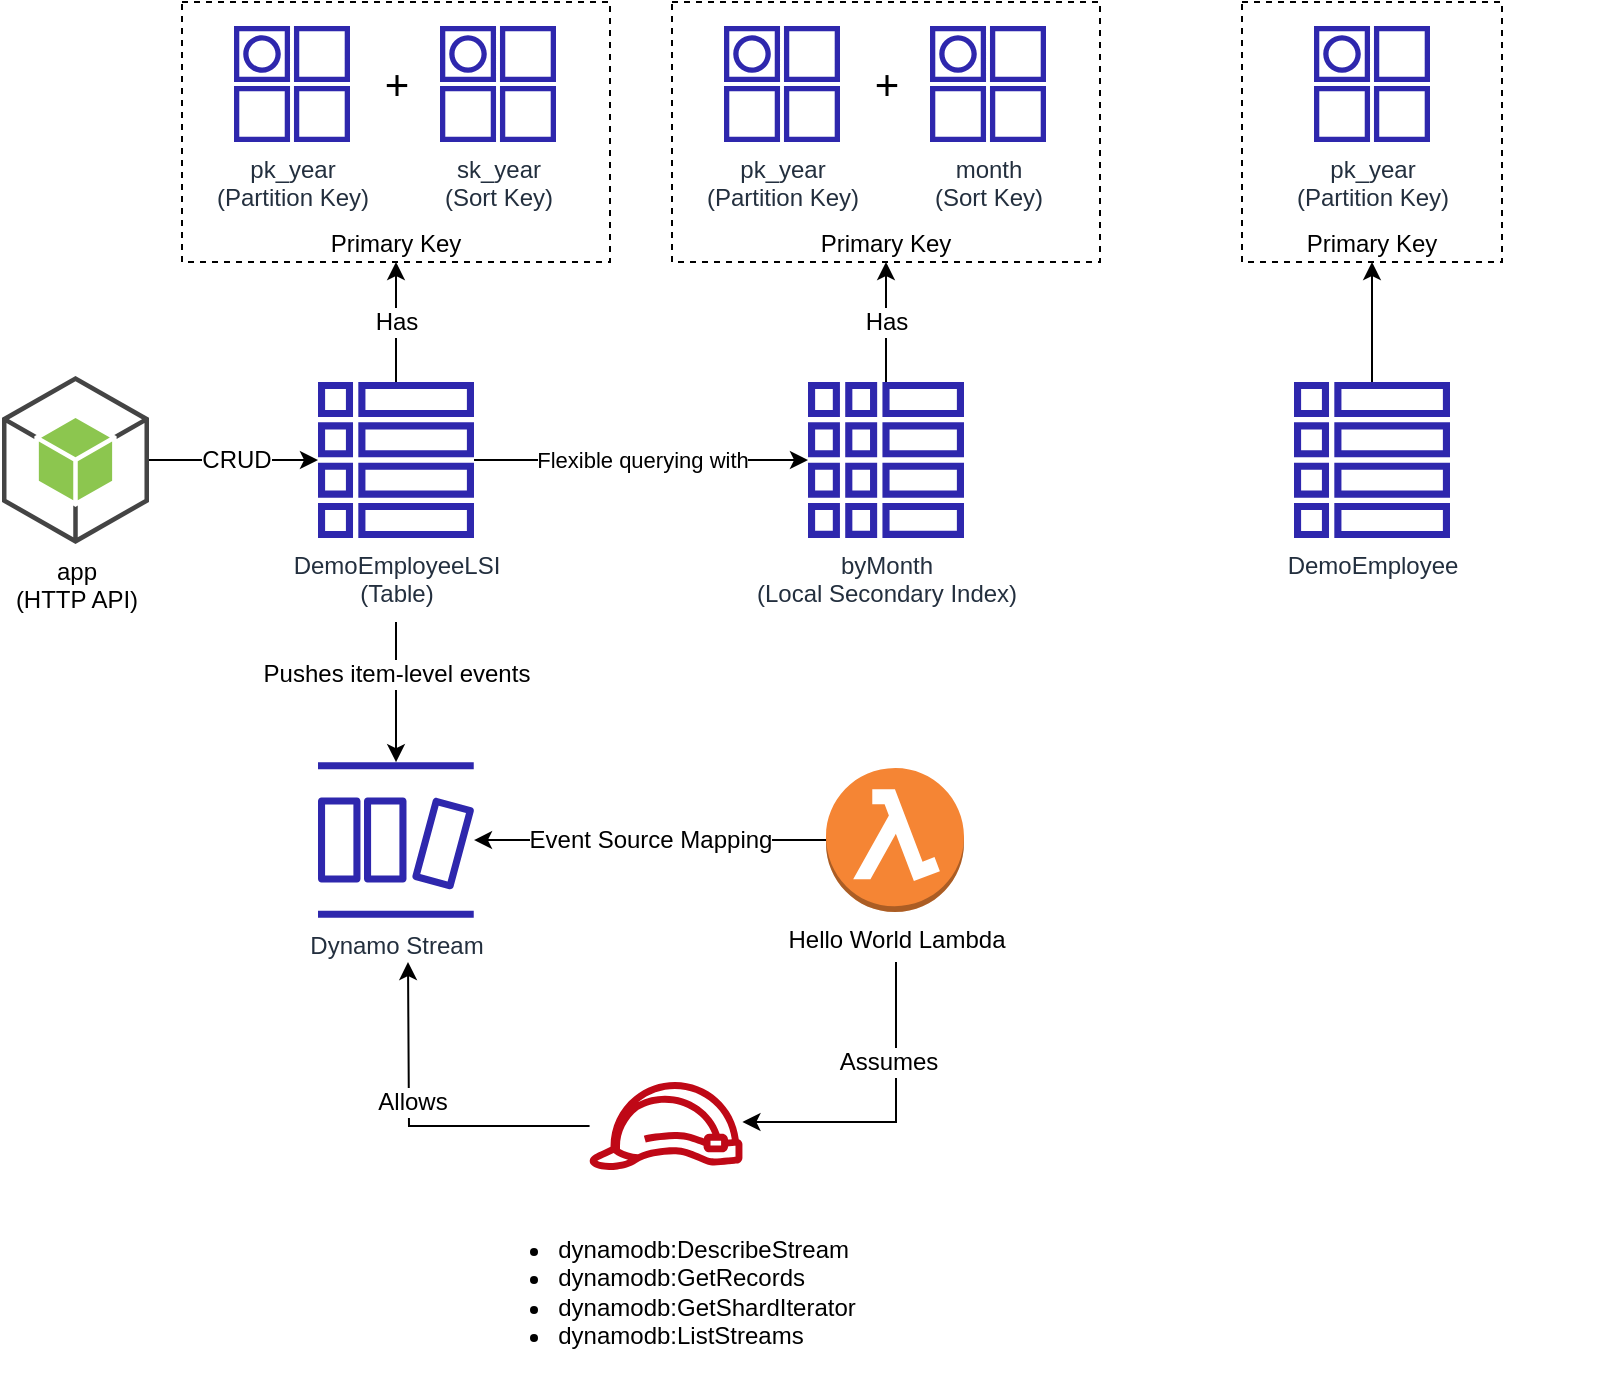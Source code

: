 <mxfile version="20.8.10" type="device"><diagram name="Page-1" id="b5Z2ocm-s007o6ThB_N-"><mxGraphModel dx="1364" dy="843" grid="1" gridSize="10" guides="1" tooltips="1" connect="1" arrows="1" fold="1" page="1" pageScale="1" pageWidth="850" pageHeight="1100" math="0" shadow="0"><root><mxCell id="0"/><mxCell id="1" parent="0"/><mxCell id="jkkbNKUGdUeYxsYwdrVV-40" style="edgeStyle=orthogonalEdgeStyle;rounded=0;orthogonalLoop=1;jettySize=auto;html=1;entryX=0.5;entryY=1;entryDx=0;entryDy=0;fontSize=12;" edge="1" parent="1" source="jkkbNKUGdUeYxsYwdrVV-6" target="jkkbNKUGdUeYxsYwdrVV-35"><mxGeometry relative="1" as="geometry"/></mxCell><mxCell id="jkkbNKUGdUeYxsYwdrVV-6" value="DemoEmployee" style="sketch=0;outlineConnect=0;fontColor=#232F3E;gradientColor=none;fillColor=#2E27AD;strokeColor=none;dashed=0;verticalLabelPosition=bottom;verticalAlign=top;align=center;html=1;fontSize=12;fontStyle=0;aspect=fixed;pointerEvents=1;shape=mxgraph.aws4.table;" vertex="1" parent="1"><mxGeometry x="676" y="230" width="78" height="78" as="geometry"/></mxCell><mxCell id="jkkbNKUGdUeYxsYwdrVV-23" value="Has" style="edgeStyle=orthogonalEdgeStyle;rounded=0;orthogonalLoop=1;jettySize=auto;html=1;entryX=0.5;entryY=1;entryDx=0;entryDy=0;fontSize=12;" edge="1" parent="1" source="jkkbNKUGdUeYxsYwdrVV-7" target="jkkbNKUGdUeYxsYwdrVV-19"><mxGeometry relative="1" as="geometry"/></mxCell><mxCell id="jkkbNKUGdUeYxsYwdrVV-7" value="byMonth&lt;br&gt;(Local Secondary Index)" style="sketch=0;outlineConnect=0;fontColor=#232F3E;gradientColor=none;fillColor=#2E27AD;strokeColor=none;dashed=0;verticalLabelPosition=bottom;verticalAlign=top;align=center;html=1;fontSize=12;fontStyle=0;aspect=fixed;pointerEvents=1;shape=mxgraph.aws4.global_secondary_index;" vertex="1" parent="1"><mxGeometry x="433" y="230" width="78" height="78" as="geometry"/></mxCell><mxCell id="jkkbNKUGdUeYxsYwdrVV-9" value="Flexible querying with" style="edgeStyle=orthogonalEdgeStyle;rounded=0;orthogonalLoop=1;jettySize=auto;html=1;" edge="1" parent="1" source="jkkbNKUGdUeYxsYwdrVV-8" target="jkkbNKUGdUeYxsYwdrVV-7"><mxGeometry relative="1" as="geometry"/></mxCell><mxCell id="jkkbNKUGdUeYxsYwdrVV-17" value="Has" style="edgeStyle=orthogonalEdgeStyle;rounded=0;orthogonalLoop=1;jettySize=auto;html=1;entryX=0.5;entryY=1;entryDx=0;entryDy=0;fontSize=12;" edge="1" parent="1" source="jkkbNKUGdUeYxsYwdrVV-8" target="jkkbNKUGdUeYxsYwdrVV-13"><mxGeometry relative="1" as="geometry"/></mxCell><mxCell id="jkkbNKUGdUeYxsYwdrVV-25" style="edgeStyle=orthogonalEdgeStyle;rounded=0;orthogonalLoop=1;jettySize=auto;html=1;fontSize=12;" edge="1" parent="1" target="jkkbNKUGdUeYxsYwdrVV-24"><mxGeometry relative="1" as="geometry"><mxPoint x="227" y="350" as="sourcePoint"/><Array as="points"><mxPoint x="227" y="380"/><mxPoint x="227" y="380"/></Array></mxGeometry></mxCell><mxCell id="jkkbNKUGdUeYxsYwdrVV-44" value="Pushes item-level events" style="edgeLabel;html=1;align=center;verticalAlign=middle;resizable=0;points=[];fontSize=12;" vertex="1" connectable="0" parent="jkkbNKUGdUeYxsYwdrVV-25"><mxGeometry x="-0.267" relative="1" as="geometry"><mxPoint as="offset"/></mxGeometry></mxCell><mxCell id="jkkbNKUGdUeYxsYwdrVV-8" value="DemoEmployeeLSI&lt;br&gt;(Table)" style="sketch=0;outlineConnect=0;fontColor=#232F3E;gradientColor=none;fillColor=#2E27AD;strokeColor=none;dashed=0;verticalLabelPosition=bottom;verticalAlign=top;align=center;html=1;fontSize=12;fontStyle=0;aspect=fixed;pointerEvents=1;shape=mxgraph.aws4.table;" vertex="1" parent="1"><mxGeometry x="188" y="230" width="78" height="78" as="geometry"/></mxCell><mxCell id="jkkbNKUGdUeYxsYwdrVV-15" value="" style="group" vertex="1" connectable="0" parent="1"><mxGeometry x="120" y="40" width="214" height="130" as="geometry"/></mxCell><mxCell id="jkkbNKUGdUeYxsYwdrVV-13" value="Primary Key" style="rounded=0;whiteSpace=wrap;html=1;fontSize=12;fillColor=none;dashed=1;verticalAlign=bottom;" vertex="1" parent="jkkbNKUGdUeYxsYwdrVV-15"><mxGeometry width="214" height="130" as="geometry"/></mxCell><mxCell id="jkkbNKUGdUeYxsYwdrVV-10" value="pk_year&lt;br&gt;(Partition Key)" style="sketch=0;outlineConnect=0;fontColor=#232F3E;gradientColor=none;fillColor=#2E27AD;strokeColor=none;dashed=0;verticalLabelPosition=bottom;verticalAlign=top;align=center;html=1;fontSize=12;fontStyle=0;aspect=fixed;pointerEvents=1;shape=mxgraph.aws4.attribute;" vertex="1" parent="jkkbNKUGdUeYxsYwdrVV-15"><mxGeometry x="26" y="12" width="58" height="58" as="geometry"/></mxCell><mxCell id="jkkbNKUGdUeYxsYwdrVV-11" value="sk_year&lt;br&gt;(Sort Key)" style="sketch=0;outlineConnect=0;fontColor=#232F3E;gradientColor=none;fillColor=#2E27AD;strokeColor=none;dashed=0;verticalLabelPosition=bottom;verticalAlign=top;align=center;html=1;fontSize=12;fontStyle=0;aspect=fixed;pointerEvents=1;shape=mxgraph.aws4.attribute;" vertex="1" parent="jkkbNKUGdUeYxsYwdrVV-15"><mxGeometry x="129" y="12" width="58" height="58" as="geometry"/></mxCell><mxCell id="jkkbNKUGdUeYxsYwdrVV-12" value="+" style="text;html=1;align=center;verticalAlign=middle;resizable=0;points=[];autosize=1;strokeColor=none;fillColor=none;fontSize=21;" vertex="1" parent="jkkbNKUGdUeYxsYwdrVV-15"><mxGeometry x="87" y="21" width="40" height="40" as="geometry"/></mxCell><mxCell id="jkkbNKUGdUeYxsYwdrVV-18" value="" style="group" vertex="1" connectable="0" parent="1"><mxGeometry x="365" y="40" width="214" height="130" as="geometry"/></mxCell><mxCell id="jkkbNKUGdUeYxsYwdrVV-19" value="Primary Key" style="rounded=0;whiteSpace=wrap;html=1;fontSize=12;fillColor=none;dashed=1;verticalAlign=bottom;" vertex="1" parent="jkkbNKUGdUeYxsYwdrVV-18"><mxGeometry width="214" height="130" as="geometry"/></mxCell><mxCell id="jkkbNKUGdUeYxsYwdrVV-20" value="pk_year&lt;br&gt;(Partition Key)" style="sketch=0;outlineConnect=0;fontColor=#232F3E;gradientColor=none;fillColor=#2E27AD;strokeColor=none;dashed=0;verticalLabelPosition=bottom;verticalAlign=top;align=center;html=1;fontSize=12;fontStyle=0;aspect=fixed;pointerEvents=1;shape=mxgraph.aws4.attribute;" vertex="1" parent="jkkbNKUGdUeYxsYwdrVV-18"><mxGeometry x="26" y="12" width="58" height="58" as="geometry"/></mxCell><mxCell id="jkkbNKUGdUeYxsYwdrVV-21" value="month&lt;br&gt;(Sort Key)" style="sketch=0;outlineConnect=0;fontColor=#232F3E;gradientColor=none;fillColor=#2E27AD;strokeColor=none;dashed=0;verticalLabelPosition=bottom;verticalAlign=top;align=center;html=1;fontSize=12;fontStyle=0;aspect=fixed;pointerEvents=1;shape=mxgraph.aws4.attribute;" vertex="1" parent="jkkbNKUGdUeYxsYwdrVV-18"><mxGeometry x="129" y="12" width="58" height="58" as="geometry"/></mxCell><mxCell id="jkkbNKUGdUeYxsYwdrVV-22" value="+" style="text;html=1;align=center;verticalAlign=middle;resizable=0;points=[];autosize=1;strokeColor=none;fillColor=none;fontSize=21;" vertex="1" parent="jkkbNKUGdUeYxsYwdrVV-18"><mxGeometry x="87" y="21" width="40" height="40" as="geometry"/></mxCell><mxCell id="jkkbNKUGdUeYxsYwdrVV-24" value="Dynamo Stream" style="sketch=0;outlineConnect=0;fontColor=#232F3E;gradientColor=none;fillColor=#2E27AD;strokeColor=none;dashed=0;verticalLabelPosition=bottom;verticalAlign=top;align=center;html=1;fontSize=12;fontStyle=0;aspect=fixed;pointerEvents=1;shape=mxgraph.aws4.dynamodb_stream;" vertex="1" parent="1"><mxGeometry x="188" y="420" width="78" height="78" as="geometry"/></mxCell><mxCell id="jkkbNKUGdUeYxsYwdrVV-27" value="Event Source Mapping" style="edgeStyle=orthogonalEdgeStyle;rounded=0;orthogonalLoop=1;jettySize=auto;html=1;fontSize=12;" edge="1" parent="1" source="jkkbNKUGdUeYxsYwdrVV-26" target="jkkbNKUGdUeYxsYwdrVV-24"><mxGeometry relative="1" as="geometry"/></mxCell><mxCell id="jkkbNKUGdUeYxsYwdrVV-29" style="edgeStyle=orthogonalEdgeStyle;rounded=0;orthogonalLoop=1;jettySize=auto;html=1;fontSize=12;" edge="1" parent="1" target="jkkbNKUGdUeYxsYwdrVV-28"><mxGeometry relative="1" as="geometry"><mxPoint x="477" y="520" as="sourcePoint"/><Array as="points"><mxPoint x="477" y="600"/></Array></mxGeometry></mxCell><mxCell id="jkkbNKUGdUeYxsYwdrVV-32" value="Assumes" style="edgeLabel;html=1;align=center;verticalAlign=middle;resizable=0;points=[];fontSize=12;" vertex="1" connectable="0" parent="jkkbNKUGdUeYxsYwdrVV-29"><mxGeometry x="-0.362" y="-4" relative="1" as="geometry"><mxPoint as="offset"/></mxGeometry></mxCell><mxCell id="jkkbNKUGdUeYxsYwdrVV-26" value="Hello World Lambda" style="outlineConnect=0;dashed=0;verticalLabelPosition=bottom;verticalAlign=top;align=center;html=1;shape=mxgraph.aws3.lambda_function;fillColor=#F58534;gradientColor=none;fontSize=12;" vertex="1" parent="1"><mxGeometry x="442" y="423" width="69" height="72" as="geometry"/></mxCell><mxCell id="jkkbNKUGdUeYxsYwdrVV-30" style="edgeStyle=orthogonalEdgeStyle;rounded=0;orthogonalLoop=1;jettySize=auto;html=1;fontSize=12;" edge="1" parent="1" source="jkkbNKUGdUeYxsYwdrVV-28"><mxGeometry relative="1" as="geometry"><mxPoint x="233" y="520" as="targetPoint"/></mxGeometry></mxCell><mxCell id="jkkbNKUGdUeYxsYwdrVV-33" value="Allows" style="edgeLabel;html=1;align=center;verticalAlign=middle;resizable=0;points=[];fontSize=12;" vertex="1" connectable="0" parent="jkkbNKUGdUeYxsYwdrVV-30"><mxGeometry x="0.19" y="-1" relative="1" as="geometry"><mxPoint as="offset"/></mxGeometry></mxCell><mxCell id="jkkbNKUGdUeYxsYwdrVV-28" value="" style="sketch=0;outlineConnect=0;fontColor=#232F3E;gradientColor=none;fillColor=#BF0816;strokeColor=none;dashed=0;verticalLabelPosition=bottom;verticalAlign=top;align=center;html=1;fontSize=12;fontStyle=0;aspect=fixed;pointerEvents=1;shape=mxgraph.aws4.role;" vertex="1" parent="1"><mxGeometry x="323" y="580" width="78" height="44" as="geometry"/></mxCell><mxCell id="jkkbNKUGdUeYxsYwdrVV-31" value="&lt;div style=&quot;text-align: left;&quot;&gt;&lt;ul&gt;&lt;li&gt;&lt;span style=&quot;text-align: left; background-color: initial;&quot;&gt;dynamodb:DescribeStream&lt;/span&gt;&lt;/li&gt;&lt;li&gt;dynamodb:GetRecords&lt;/li&gt;&lt;li&gt;dynamodb:GetShardIterator&lt;/li&gt;&lt;li&gt;dynamodb:ListStreams&lt;/li&gt;&lt;/ul&gt;&lt;/div&gt;" style="text;html=1;align=center;verticalAlign=middle;resizable=0;points=[];autosize=1;strokeColor=none;fillColor=none;fontSize=12;" vertex="1" parent="1"><mxGeometry x="257" y="635" width="210" height="100" as="geometry"/></mxCell><mxCell id="jkkbNKUGdUeYxsYwdrVV-34" value="" style="group" vertex="1" connectable="0" parent="1"><mxGeometry x="620" y="40" width="214" height="130" as="geometry"/></mxCell><mxCell id="jkkbNKUGdUeYxsYwdrVV-39" value="" style="group" vertex="1" connectable="0" parent="jkkbNKUGdUeYxsYwdrVV-34"><mxGeometry x="30" width="130" height="130" as="geometry"/></mxCell><mxCell id="jkkbNKUGdUeYxsYwdrVV-35" value="Primary Key" style="rounded=0;whiteSpace=wrap;html=1;fontSize=12;fillColor=none;dashed=1;verticalAlign=bottom;" vertex="1" parent="jkkbNKUGdUeYxsYwdrVV-39"><mxGeometry width="130" height="130" as="geometry"/></mxCell><mxCell id="jkkbNKUGdUeYxsYwdrVV-36" value="pk_year&lt;br&gt;(Partition Key)" style="sketch=0;outlineConnect=0;fontColor=#232F3E;gradientColor=none;fillColor=#2E27AD;strokeColor=none;dashed=0;verticalLabelPosition=bottom;verticalAlign=top;align=center;html=1;fontSize=12;fontStyle=0;aspect=fixed;pointerEvents=1;shape=mxgraph.aws4.attribute;" vertex="1" parent="jkkbNKUGdUeYxsYwdrVV-39"><mxGeometry x="36" y="12" width="58" height="58" as="geometry"/></mxCell><mxCell id="jkkbNKUGdUeYxsYwdrVV-42" style="edgeStyle=orthogonalEdgeStyle;rounded=0;orthogonalLoop=1;jettySize=auto;html=1;fontSize=12;" edge="1" parent="1" source="jkkbNKUGdUeYxsYwdrVV-41" target="jkkbNKUGdUeYxsYwdrVV-8"><mxGeometry relative="1" as="geometry"/></mxCell><mxCell id="jkkbNKUGdUeYxsYwdrVV-43" value="CRUD" style="edgeLabel;html=1;align=center;verticalAlign=middle;resizable=0;points=[];fontSize=12;" vertex="1" connectable="0" parent="jkkbNKUGdUeYxsYwdrVV-42"><mxGeometry x="-0.262" y="2" relative="1" as="geometry"><mxPoint x="12" y="2" as="offset"/></mxGeometry></mxCell><mxCell id="jkkbNKUGdUeYxsYwdrVV-41" value="app&lt;br&gt;(HTTP API)" style="outlineConnect=0;dashed=0;verticalLabelPosition=bottom;verticalAlign=top;align=center;html=1;shape=mxgraph.aws3.android;fillColor=#8CC64F;gradientColor=none;fontSize=12;" vertex="1" parent="1"><mxGeometry x="30" y="227" width="73.5" height="84" as="geometry"/></mxCell></root></mxGraphModel></diagram></mxfile>